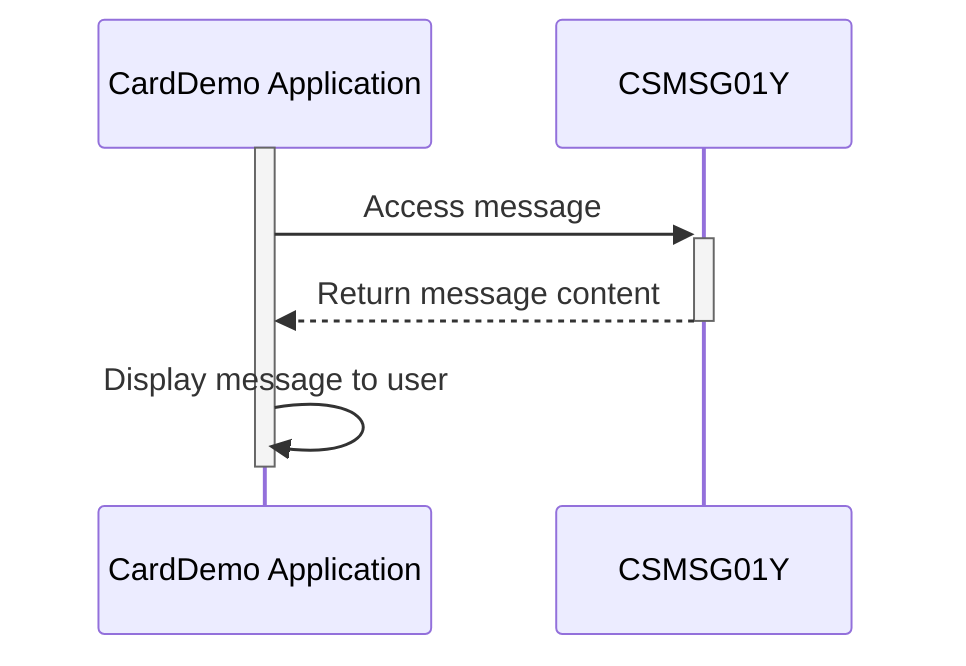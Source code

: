 sequenceDiagram
    participant CardDemo Application
    participant CSMSG01Y

    activate CardDemo Application
    CardDemo Application->>+CSMSG01Y: Access message
    CSMSG01Y-->>-CardDemo Application: Return message content
    CardDemo Application->>CardDemo Application: Display message to user
    deactivate CardDemo Application